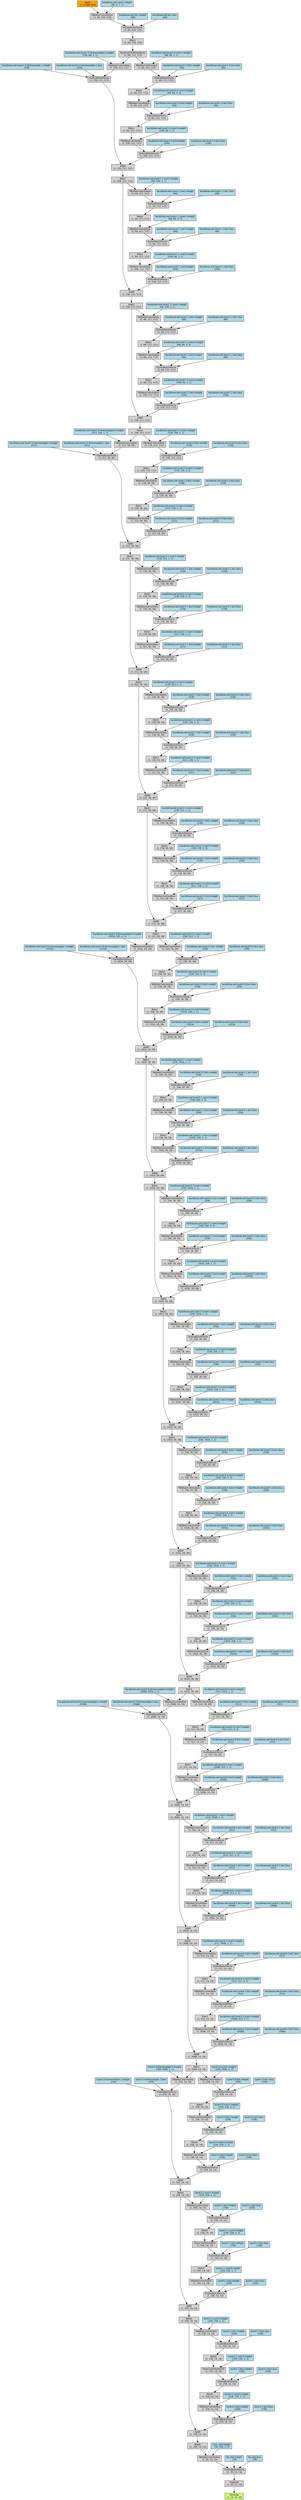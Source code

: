 digraph {
	graph [size="123.0,123.0"]
	node [align=left fontsize=12 height=0.2 ranksep=0.1 shape=box style=filled]
	140323826171856 [label="Permute
 (1, 14, 14, 30)" fillcolor=darkolivegreen1]
	140323826171632 -> 140323826171856
	140323826171632 [label="Sigmoid
 (1, 30, 14, 14)"]
	140323826171464 -> 140323826171632
	140323826171464 [label="NativeBatchNorm
 (1, 30, 14, 14)"]
	140323826171072 -> 140323826171464
	140323826171072 [label="MkldnnConvolution
 (1, 30, 14, 14)"]
	140323826170904 -> 140323826171072
	140323826170904 [label="Relu0
 (1, 256, 14, 14)"]
	140323826170736 -> 140323826170904
	140323826170736 [label="Add0
 (1, 256, 14, 14)"]
	140323826170232 -> 140323826170736
	140323826170232 [label="NativeBatchNorm
 (1, 256, 14, 14)"]
	140323826170288 -> 140323826170232
	140323826170288 [label="MkldnnConvolution
 (1, 256, 14, 14)"]
	140323826170008 -> 140323826170288
	140323826170008 [label="Relu0
 (1, 256, 14, 14)"]
	140323826169448 -> 140323826170008
	140323826169448 [label="NativeBatchNorm
 (1, 256, 14, 14)"]
	140323826169560 -> 140323826169448
	140323826169560 [label="ThnnConvDilated2D
 (1, 256, 14, 14)"]
	140323826169280 -> 140323826169560
	140323826169280 [label="Relu0
 (1, 256, 14, 14)"]
	140323826169000 -> 140323826169280
	140323826169000 [label="NativeBatchNorm
 (1, 256, 14, 14)"]
	140323826168776 -> 140323826169000
	140323826168776 [label="MkldnnConvolution
 (1, 256, 14, 14)"]
	140323826170456 -> 140323826168776
	140323826170456 [label="Relu0
 (1, 256, 14, 14)"]
	140323826168272 -> 140323826170456
	140323826168272 [label="Add0
 (1, 256, 14, 14)"]
	140324125314464 -> 140323826168272
	140324125314464 [label="NativeBatchNorm
 (1, 256, 14, 14)"]
	140324125313624 -> 140324125314464
	140324125313624 [label="MkldnnConvolution
 (1, 256, 14, 14)"]
	140324125314800 -> 140324125313624
	140324125314800 [label="Relu0
 (1, 256, 14, 14)"]
	140323826134544 -> 140324125314800
	140323826134544 [label="NativeBatchNorm
 (1, 256, 14, 14)"]
	140323826134264 -> 140323826134544
	140323826134264 [label="ThnnConvDilated2D
 (1, 256, 14, 14)"]
	140323826133648 -> 140323826134264
	140323826133648 [label="Relu0
 (1, 256, 14, 14)"]
	140323826132920 -> 140323826133648
	140323826132920 [label="NativeBatchNorm
 (1, 256, 14, 14)"]
	140323826132528 -> 140323826132920
	140323826132528 [label="MkldnnConvolution
 (1, 256, 14, 14)"]
	140324125314632 -> 140323826132528
	140324125314632 [label="Relu0
 (1, 256, 14, 14)"]
	140323826131352 -> 140324125314632
	140323826131352 [label="Add0
 (1, 256, 14, 14)"]
	140324083326760 -> 140323826131352
	140324083326760 [label="NativeBatchNorm
 (1, 256, 14, 14)"]
	140324083326312 -> 140324083326760
	140324083326312 [label="MkldnnConvolution
 (1, 256, 14, 14)"]
	140324083325696 -> 140324083326312
	140324083325696 [label="Relu0
 (1, 256, 14, 14)"]
	140324083324968 -> 140324083325696
	140324083324968 [label="NativeBatchNorm
 (1, 256, 14, 14)"]
	140324083324408 -> 140324083324968
	140324083324408 [label="ThnnConvDilated2D
 (1, 256, 14, 14)"]
	140324083323008 -> 140324083324408
	140324083323008 [label="Relu0
 (1, 256, 14, 14)"]
	140324083323344 -> 140324083323008
	140324083323344 [label="NativeBatchNorm
 (1, 256, 14, 14)"]
	140324083294104 -> 140324083323344
	140324083294104 [label="MkldnnConvolution
 (1, 256, 14, 14)"]
	140324083293488 -> 140324083294104
	140324083293488 [label="Relu1
 (1, 2048, 14, 14)"]
	140324083292704 -> 140324083293488
	140324083292704 [label="Add0
 (1, 2048, 14, 14)"]
	140324083292312 -> 140324083292704
	140324083292312 [label="NativeBatchNorm
 (1, 2048, 14, 14)"]
	140324083291752 -> 140324083292312
	140324083291752 [label="MkldnnConvolution
 (1, 2048, 14, 14)"]
	140324083291136 -> 140324083291752
	140324083291136 [label="Relu1
 (1, 512, 14, 14)"]
	140324083290520 -> 140324083291136
	140324083290520 [label="NativeBatchNorm
 (1, 512, 14, 14)"]
	140324083257184 -> 140324083290520
	140324083257184 [label="MkldnnConvolution
 (1, 512, 14, 14)"]
	140324083256568 -> 140324083257184
	140324083256568 [label="Relu1
 (1, 512, 14, 14)"]
	140324083255952 -> 140324083256568
	140324083255952 [label="NativeBatchNorm
 (1, 512, 14, 14)"]
	140324083255560 -> 140324083255952
	140324083255560 [label="MkldnnConvolution
 (1, 512, 14, 14)"]
	140324083291304 -> 140324083255560
	140324083291304 [label="Relu1
 (1, 2048, 14, 14)"]
	140324083254384 -> 140324083291304
	140324083254384 [label="Add0
 (1, 2048, 14, 14)"]
	140324083253936 -> 140324083254384
	140324083253936 [label="NativeBatchNorm
 (1, 2048, 14, 14)"]
	140324083215888 -> 140324083253936
	140324083215888 [label="MkldnnConvolution
 (1, 2048, 14, 14)"]
	140324083215720 -> 140324083215888
	140324083215720 [label="Relu1
 (1, 512, 14, 14)"]
	140324083215104 -> 140324083215720
	140324083215104 [label="NativeBatchNorm
 (1, 512, 14, 14)"]
	140324083214712 -> 140324083215104
	140324083214712 [label="MkldnnConvolution
 (1, 512, 14, 14)"]
	140324083213536 -> 140324083214712
	140324083213536 [label="Relu1
 (1, 512, 14, 14)"]
	140324083212920 -> 140324083213536
	140324083212920 [label="NativeBatchNorm
 (1, 512, 14, 14)"]
	140324083213088 -> 140324083212920
	140324083213088 [label="MkldnnConvolution
 (1, 512, 14, 14)"]
	140324083253768 -> 140324083213088
	140324083253768 [label="Relu1
 (1, 2048, 14, 14)"]
	140324083191256 -> 140324083253768
	140324083191256 [label="Add0
 (1, 2048, 14, 14)"]
	140324083190808 -> 140324083191256
	140324083190808 [label="NativeBatchNorm
 (1, 2048, 14, 14)"]
	140324083190248 -> 140324083190808
	140324083190248 [label="MkldnnConvolution
 (1, 2048, 14, 14)"]
	140324083189520 -> 140324083190248
	140324083189520 [label="Relu1
 (1, 512, 14, 14)"]
	140324083188904 -> 140324083189520
	140324083188904 [label="NativeBatchNorm
 (1, 512, 14, 14)"]
	140324083188624 -> 140324083188904
	140324083188624 [label="MkldnnConvolution
 (1, 512, 14, 14)"]
	140324083187840 -> 140324083188624
	140324083187840 [label="Relu1
 (1, 512, 28, 28)"]
	140324124947176 -> 140324083187840
	140324124947176 [label="NativeBatchNorm
 (1, 512, 28, 28)"]
	140324124947568 -> 140324124947176
	140324124947568 [label="MkldnnConvolution
 (1, 512, 28, 28)"]
	140324124948184 -> 140324124947568
	140324124948184 [label="Relu1
 (1, 1024, 28, 28)"]
	140324124948800 -> 140324124948184
	140324124948800 [label="Add0
 (1, 1024, 28, 28)"]
	140324124949472 -> 140324124948800
	140324124949472 [label="NativeBatchNorm
 (1, 1024, 28, 28)"]
	140324124949920 -> 140324124949472
	140324124949920 [label="MkldnnConvolution
 (1, 1024, 28, 28)"]
	140324124950368 -> 140324124949920
	140324124950368 [label="Relu1
 (1, 256, 28, 28)"]
	140324125049520 -> 140324124950368
	140324125049520 [label="NativeBatchNorm
 (1, 256, 28, 28)"]
	140324125050024 -> 140324125049520
	140324125050024 [label="MkldnnConvolution
 (1, 256, 28, 28)"]
	140324125050640 -> 140324125050024
	140324125050640 [label="Relu1
 (1, 256, 28, 28)"]
	140324125051256 -> 140324125050640
	140324125051256 [label="NativeBatchNorm
 (1, 256, 28, 28)"]
	140324125051760 -> 140324125051256
	140324125051760 [label="MkldnnConvolution
 (1, 256, 28, 28)"]
	140324124949528 -> 140324125051760
	140324124949528 [label="Relu1
 (1, 1024, 28, 28)"]
	140324125052824 -> 140324124949528
	140324125052824 [label="Add0
 (1, 1024, 28, 28)"]
	140324083089928 -> 140324125052824
	140324083089928 [label="NativeBatchNorm
 (1, 1024, 28, 28)"]
	140324083090488 -> 140324083089928
	140324083090488 [label="MkldnnConvolution
 (1, 1024, 28, 28)"]
	140324083091104 -> 140324083090488
	140324083091104 [label="Relu1
 (1, 256, 28, 28)"]
	140324083091720 -> 140324083091104
	140324083091720 [label="NativeBatchNorm
 (1, 256, 28, 28)"]
	140324083092224 -> 140324083091720
	140324083092224 [label="MkldnnConvolution
 (1, 256, 28, 28)"]
	140324083092840 -> 140324083092224
	140324083092840 [label="Relu1
 (1, 256, 28, 28)"]
	140324083093456 -> 140324083092840
	140324083093456 [label="NativeBatchNorm
 (1, 256, 28, 28)"]
	140324083114392 -> 140324083093456
	140324083114392 [label="MkldnnConvolution
 (1, 256, 28, 28)"]
	140324083089984 -> 140324083114392
	140324083089984 [label="Relu1
 (1, 1024, 28, 28)"]
	140324083115568 -> 140324083089984
	140324083115568 [label="Add0
 (1, 1024, 28, 28)"]
	140324083116016 -> 140324083115568
	140324083116016 [label="NativeBatchNorm
 (1, 1024, 28, 28)"]
	140324083116688 -> 140324083116016
	140324083116688 [label="MkldnnConvolution
 (1, 1024, 28, 28)"]
	140324083117304 -> 140324083116688
	140324083117304 [label="Relu1
 (1, 256, 28, 28)"]
	140324083117920 -> 140324083117304
	140324083117920 [label="NativeBatchNorm
 (1, 256, 28, 28)"]
	140324125040768 -> 140324083117920
	140324125040768 [label="MkldnnConvolution
 (1, 256, 28, 28)"]
	140324125041160 -> 140324125040768
	140324125041160 [label="Relu1
 (1, 256, 28, 28)"]
	140324125041608 -> 140324125041160
	140324125041608 [label="NativeBatchNorm
 (1, 256, 28, 28)"]
	140324125042112 -> 140324125041608
	140324125042112 [label="MkldnnConvolution
 (1, 256, 28, 28)"]
	140324083116184 -> 140324125042112
	140324083116184 [label="Relu1
 (1, 1024, 28, 28)"]
	140324125043288 -> 140324083116184
	140324125043288 [label="Add0
 (1, 1024, 28, 28)"]
	140324125043848 -> 140324125043288
	140324125043848 [label="NativeBatchNorm
 (1, 1024, 28, 28)"]
	140324125044408 -> 140324125043848
	140324125044408 [label="MkldnnConvolution
 (1, 1024, 28, 28)"]
	140324125040824 -> 140324125044408
	140324125040824 [label="Relu1
 (1, 256, 28, 28)"]
	140324083154280 -> 140324125040824
	140324083154280 [label="NativeBatchNorm
 (1, 256, 28, 28)"]
	140324083153888 -> 140324083154280
	140324083153888 [label="MkldnnConvolution
 (1, 256, 28, 28)"]
	140324083153272 -> 140324083153888
	140324083153272 [label="Relu1
 (1, 256, 28, 28)"]
	140324083152656 -> 140324083153272
	140324083152656 [label="NativeBatchNorm
 (1, 256, 28, 28)"]
	140324083151144 -> 140324083152656
	140324083151144 [label="MkldnnConvolution
 (1, 256, 28, 28)"]
	140324125043904 -> 140324083151144
	140324125043904 [label="Relu1
 (1, 1024, 28, 28)"]
	140324083152320 -> 140324125043904
	140324083152320 [label="Add0
 (1, 1024, 28, 28)"]
	140324083179760 -> 140324083152320
	140324083179760 [label="NativeBatchNorm
 (1, 1024, 28, 28)"]
	140324083179984 -> 140324083179760
	140324083179984 [label="MkldnnConvolution
 (1, 1024, 28, 28)"]
	140324083180264 -> 140324083179984
	140324083180264 [label="Relu1
 (1, 256, 28, 28)"]
	140324083180544 -> 140324083180264
	140324083180544 [label="NativeBatchNorm
 (1, 256, 28, 28)"]
	140324083180712 -> 140324083180544
	140324083180712 [label="MkldnnConvolution
 (1, 256, 28, 28)"]
	140324083180992 -> 140324083180712
	140324083180992 [label="Relu1
 (1, 256, 28, 28)"]
	140324083181272 -> 140324083180992
	140324083181272 [label="NativeBatchNorm
 (1, 256, 28, 28)"]
	140324083181440 -> 140324083181272
	140324083181440 [label="MkldnnConvolution
 (1, 256, 28, 28)"]
	140324083179816 -> 140324083181440
	140324083179816 [label="Relu1
 (1, 1024, 28, 28)"]
	140324083181944 -> 140324083179816
	140324083181944 [label="Add0
 (1, 1024, 28, 28)"]
	140324083182168 -> 140324083181944
	140324083182168 [label="NativeBatchNorm
 (1, 1024, 28, 28)"]
	140324083182392 -> 140324083182168
	140324083182392 [label="MkldnnConvolution
 (1, 1024, 28, 28)"]
	140324083182672 -> 140324083182392
	140324083182672 [label="Relu1
 (1, 256, 28, 28)"]
	140324083182952 -> 140324083182672
	140324083182952 [label="NativeBatchNorm
 (1, 256, 28, 28)"]
	140324083183120 -> 140324083182952
	140324083183120 [label="MkldnnConvolution
 (1, 256, 28, 28)"]
	140324083183400 -> 140324083183120
	140324083183400 [label="Relu1
 (1, 256, 56, 56)"]
	140324083249280 -> 140324083183400
	140324083249280 [label="NativeBatchNorm
 (1, 256, 56, 56)"]
	140324083249448 -> 140324083249280
	140324083249448 [label="MkldnnConvolution
 (1, 256, 56, 56)"]
	140324083249728 -> 140324083249448
	140324083249728 [label="Relu1
 (1, 512, 56, 56)"]
	140324083250008 -> 140324083249728
	140324083250008 [label="Add0
 (1, 512, 56, 56)"]
	140324083250232 -> 140324083250008
	140324083250232 [label="NativeBatchNorm
 (1, 512, 56, 56)"]
	140324083250456 -> 140324083250232
	140324083250456 [label="MkldnnConvolution
 (1, 512, 56, 56)"]
	140324083250736 -> 140324083250456
	140324083250736 [label="Relu1
 (1, 128, 56, 56)"]
	140324083251016 -> 140324083250736
	140324083251016 [label="NativeBatchNorm
 (1, 128, 56, 56)"]
	140324083251184 -> 140324083251016
	140324083251184 [label="MkldnnConvolution
 (1, 128, 56, 56)"]
	140324083251464 -> 140324083251184
	140324083251464 [label="Relu1
 (1, 128, 56, 56)"]
	140324083251744 -> 140324083251464
	140324083251744 [label="NativeBatchNorm
 (1, 128, 56, 56)"]
	140324083251912 -> 140324083251744
	140324083251912 [label="MkldnnConvolution
 (1, 128, 56, 56)"]
	140324083250288 -> 140324083251912
	140324083250288 [label="Relu1
 (1, 512, 56, 56)"]
	140324083252416 -> 140324083250288
	140324083252416 [label="Add0
 (1, 512, 56, 56)"]
	140324083252640 -> 140324083252416
	140324083252640 [label="NativeBatchNorm
 (1, 512, 56, 56)"]
	140324083252864 -> 140324083252640
	140324083252864 [label="MkldnnConvolution
 (1, 512, 56, 56)"]
	140324083253144 -> 140324083252864
	140324083253144 [label="Relu1
 (1, 128, 56, 56)"]
	140324083294448 -> 140324083253144
	140324083294448 [label="NativeBatchNorm
 (1, 128, 56, 56)"]
	140324083294616 -> 140324083294448
	140324083294616 [label="MkldnnConvolution
 (1, 128, 56, 56)"]
	140324083294896 -> 140324083294616
	140324083294896 [label="Relu1
 (1, 128, 56, 56)"]
	140324083295176 -> 140324083294896
	140324083295176 [label="NativeBatchNorm
 (1, 128, 56, 56)"]
	140324083295344 -> 140324083295176
	140324083295344 [label="MkldnnConvolution
 (1, 128, 56, 56)"]
	140324083252696 -> 140324083295344
	140324083252696 [label="Relu1
 (1, 512, 56, 56)"]
	140324083295848 -> 140324083252696
	140324083295848 [label="Add0
 (1, 512, 56, 56)"]
	140324083296072 -> 140324083295848
	140324083296072 [label="NativeBatchNorm
 (1, 512, 56, 56)"]
	140324083296296 -> 140324083296072
	140324083296296 [label="MkldnnConvolution
 (1, 512, 56, 56)"]
	140324083296576 -> 140324083296296
	140324083296576 [label="Relu1
 (1, 128, 56, 56)"]
	140324083296856 -> 140324083296576
	140324083296856 [label="NativeBatchNorm
 (1, 128, 56, 56)"]
	140324083297024 -> 140324083296856
	140324083297024 [label="MkldnnConvolution
 (1, 128, 56, 56)"]
	140324083297304 -> 140324083297024
	140324083297304 [label="Relu1
 (1, 128, 56, 56)"]
	140324083297584 -> 140324083297304
	140324083297584 [label="NativeBatchNorm
 (1, 128, 56, 56)"]
	140324083297752 -> 140324083297584
	140324083297752 [label="MkldnnConvolution
 (1, 128, 56, 56)"]
	140324083296128 -> 140324083297752
	140324083296128 [label="Relu1
 (1, 512, 56, 56)"]
	140324083298256 -> 140324083296128
	140324083298256 [label="Add0
 (1, 512, 56, 56)"]
	140324083257584 -> 140324083298256
	140324083257584 [label="NativeBatchNorm
 (1, 512, 56, 56)"]
	140324083257808 -> 140324083257584
	140324083257808 [label="MkldnnConvolution
 (1, 512, 56, 56)"]
	140324083258088 -> 140324083257808
	140324083258088 [label="Relu1
 (1, 128, 56, 56)"]
	140324083258368 -> 140324083258088
	140324083258368 [label="NativeBatchNorm
 (1, 128, 56, 56)"]
	140324083258536 -> 140324083258368
	140324083258536 [label="MkldnnConvolution
 (1, 128, 56, 56)"]
	140324083258816 -> 140324083258536
	140324083258816 [label="Relu1
 (1, 128, 112, 112)"]
	140324083259096 -> 140324083258816
	140324083259096 [label="NativeBatchNorm
 (1, 128, 112, 112)"]
	140324083259264 -> 140324083259096
	140324083259264 [label="MkldnnConvolution
 (1, 128, 112, 112)"]
	140324083259544 -> 140324083259264
	140324083259544 [label="Relu1
 (1, 256, 112, 112)"]
	140324083259824 -> 140324083259544
	140324083259824 [label="Add0
 (1, 256, 112, 112)"]
	140324083260048 -> 140324083259824
	140324083260048 [label="NativeBatchNorm
 (1, 256, 112, 112)"]
	140324083260272 -> 140324083260048
	140324083260272 [label="MkldnnConvolution
 (1, 256, 112, 112)"]
	140324083260552 -> 140324083260272
	140324083260552 [label="Relu1
 (1, 64, 112, 112)"]
	140324083260832 -> 140324083260552
	140324083260832 [label="NativeBatchNorm
 (1, 64, 112, 112)"]
	140324083261000 -> 140324083260832
	140324083261000 [label="MkldnnConvolution
 (1, 64, 112, 112)"]
	140324083261280 -> 140324083261000
	140324083261280 [label="Relu1
 (1, 64, 112, 112)"]
	140323826118840 -> 140324083261280
	140323826118840 [label="NativeBatchNorm
 (1, 64, 112, 112)"]
	140323826119008 -> 140323826118840
	140323826119008 [label="MkldnnConvolution
 (1, 64, 112, 112)"]
	140324083260104 -> 140323826119008
	140324083260104 [label="Relu1
 (1, 256, 112, 112)"]
	140323826119512 -> 140324083260104
	140323826119512 [label="Add0
 (1, 256, 112, 112)"]
	140323826119736 -> 140323826119512
	140323826119736 [label="NativeBatchNorm
 (1, 256, 112, 112)"]
	140323826119960 -> 140323826119736
	140323826119960 [label="MkldnnConvolution
 (1, 256, 112, 112)"]
	140323826120240 -> 140323826119960
	140323826120240 [label="Relu1
 (1, 64, 112, 112)"]
	140323826120520 -> 140323826120240
	140323826120520 [label="NativeBatchNorm
 (1, 64, 112, 112)"]
	140323826120688 -> 140323826120520
	140323826120688 [label="MkldnnConvolution
 (1, 64, 112, 112)"]
	140323826120968 -> 140323826120688
	140323826120968 [label="Relu1
 (1, 64, 112, 112)"]
	140323826121248 -> 140323826120968
	140323826121248 [label="NativeBatchNorm
 (1, 64, 112, 112)"]
	140323826121416 -> 140323826121248
	140323826121416 [label="MkldnnConvolution
 (1, 64, 112, 112)"]
	140323826119792 -> 140323826121416
	140323826119792 [label="Relu1
 (1, 256, 112, 112)"]
	140323826121920 -> 140323826119792
	140323826121920 [label="Add0
 (1, 256, 112, 112)"]
	140323826122144 -> 140323826121920
	140323826122144 [label="NativeBatchNorm
 (1, 256, 112, 112)"]
	140323826122368 -> 140323826122144
	140323826122368 [label="MkldnnConvolution
 (1, 256, 112, 112)"]
	140323826122648 -> 140323826122368
	140323826122648 [label="Relu1
 (1, 64, 112, 112)"]
	140323826192624 -> 140323826122648
	140323826192624 [label="NativeBatchNorm
 (1, 64, 112, 112)"]
	140323826192792 -> 140323826192624
	140323826192792 [label="MkldnnConvolution
 (1, 64, 112, 112)"]
	140323826193072 -> 140323826192792
	140323826193072 [label="Relu1
 (1, 64, 112, 112)"]
	140323826193352 -> 140323826193072
	140323826193352 [label="NativeBatchNorm
 (1, 64, 112, 112)"]
	140323826193520 -> 140323826193352
	140323826193520 [label="MkldnnConvolution
 (1, 64, 112, 112)"]
	140323826193800 -> 140323826193520
	140323826193800 [label="MaxPool2DWithIndices
 (1, 64, 112, 112)"]
	140323826194024 -> 140323826193800
	140323826194024 [label="Relu1
 (1, 64, 224, 224)"]
	140323826194248 -> 140323826194024
	140323826194248 [label="NativeBatchNorm
 (1, 64, 224, 224)"]
	140323826194416 -> 140323826194248
	140323826194416 [label="MkldnnConvolution
 (1, 64, 224, 224)"]
	10422432 -> 140323826194416
	10422432 [label="input
 (1, 3, 448, 448)" fillcolor=orange]
	140323826194696 -> 140323826194416
	140323826194696 [label="backbone.net.conv1.weight
 (64, 3, 7, 7)" fillcolor=lightblue]
	140323826194472 -> 140323826194248
	140323826194472 [label="backbone.net.bn1.weight
 (64)" fillcolor=lightblue]
	140323826194528 -> 140323826194248
	140323826194528 [label="backbone.net.bn1.bias
 (64)" fillcolor=lightblue]
	140323826193856 -> 140323826193520
	140323826193856 [label="backbone.net.layer1.0.conv1.weight
 (64, 64, 1, 1)" fillcolor=lightblue]
	140323826193576 -> 140323826193352
	140323826193576 [label="backbone.net.layer1.0.bn1.weight
 (64)" fillcolor=lightblue]
	140323826193632 -> 140323826193352
	140323826193632 [label="backbone.net.layer1.0.bn1.bias
 (64)" fillcolor=lightblue]
	140323826193128 -> 140323826192792
	140323826193128 [label="backbone.net.layer1.0.conv2.weight
 (64, 64, 3, 3)" fillcolor=lightblue]
	140323826192848 -> 140323826192624
	140323826192848 [label="backbone.net.layer1.0.bn2.weight
 (64)" fillcolor=lightblue]
	140323826192904 -> 140323826192624
	140323826192904 [label="backbone.net.layer1.0.bn2.bias
 (64)" fillcolor=lightblue]
	140323826122704 -> 140323826122368
	140323826122704 [label="backbone.net.layer1.0.conv3.weight
 (256, 64, 1, 1)" fillcolor=lightblue]
	140323826122424 -> 140323826122144
	140323826122424 [label="backbone.net.layer1.0.bn3.weight
 (256)" fillcolor=lightblue]
	140323826122480 -> 140323826122144
	140323826122480 [label="backbone.net.layer1.0.bn3.bias
 (256)" fillcolor=lightblue]
	140323826122200 -> 140323826121920
	140323826122200 [label="NativeBatchNorm
 (1, 256, 112, 112)"]
	140323826122536 -> 140323826122200
	140323826122536 [label="MkldnnConvolution
 (1, 256, 112, 112)"]
	140323826193800 -> 140323826122536
	140323826192512 -> 140323826122536
	140323826192512 [label="backbone.net.layer1.0.downsample.0.weight
 (256, 64, 1, 1)" fillcolor=lightblue]
	140323826122592 -> 140323826122200
	140323826122592 [label="backbone.net.layer1.0.downsample.1.weight
 (256)" fillcolor=lightblue]
	140323826122312 -> 140323826122200
	140323826122312 [label="backbone.net.layer1.0.downsample.1.bias
 (256)" fillcolor=lightblue]
	140323826121696 -> 140323826121416
	140323826121696 [label="backbone.net.layer1.1.conv1.weight
 (64, 256, 1, 1)" fillcolor=lightblue]
	140323826121472 -> 140323826121248
	140323826121472 [label="backbone.net.layer1.1.bn1.weight
 (64)" fillcolor=lightblue]
	140323826121528 -> 140323826121248
	140323826121528 [label="backbone.net.layer1.1.bn1.bias
 (64)" fillcolor=lightblue]
	140323826121024 -> 140323826120688
	140323826121024 [label="backbone.net.layer1.1.conv2.weight
 (64, 64, 3, 3)" fillcolor=lightblue]
	140323826120744 -> 140323826120520
	140323826120744 [label="backbone.net.layer1.1.bn2.weight
 (64)" fillcolor=lightblue]
	140323826120800 -> 140323826120520
	140323826120800 [label="backbone.net.layer1.1.bn2.bias
 (64)" fillcolor=lightblue]
	140323826120296 -> 140323826119960
	140323826120296 [label="backbone.net.layer1.1.conv3.weight
 (256, 64, 1, 1)" fillcolor=lightblue]
	140323826120016 -> 140323826119736
	140323826120016 [label="backbone.net.layer1.1.bn3.weight
 (256)" fillcolor=lightblue]
	140323826120072 -> 140323826119736
	140323826120072 [label="backbone.net.layer1.1.bn3.bias
 (256)" fillcolor=lightblue]
	140323826119792 -> 140323826119512
	140323826119288 -> 140323826119008
	140323826119288 [label="backbone.net.layer1.2.conv1.weight
 (64, 256, 1, 1)" fillcolor=lightblue]
	140323826119064 -> 140323826118840
	140323826119064 [label="backbone.net.layer1.2.bn1.weight
 (64)" fillcolor=lightblue]
	140323826119120 -> 140323826118840
	140323826119120 [label="backbone.net.layer1.2.bn1.bias
 (64)" fillcolor=lightblue]
	140324083261336 -> 140324083261000
	140324083261336 [label="backbone.net.layer1.2.conv2.weight
 (64, 64, 3, 3)" fillcolor=lightblue]
	140324083261056 -> 140324083260832
	140324083261056 [label="backbone.net.layer1.2.bn2.weight
 (64)" fillcolor=lightblue]
	140324083261112 -> 140324083260832
	140324083261112 [label="backbone.net.layer1.2.bn2.bias
 (64)" fillcolor=lightblue]
	140324083260608 -> 140324083260272
	140324083260608 [label="backbone.net.layer1.2.conv3.weight
 (256, 64, 1, 1)" fillcolor=lightblue]
	140324083260328 -> 140324083260048
	140324083260328 [label="backbone.net.layer1.2.bn3.weight
 (256)" fillcolor=lightblue]
	140324083260384 -> 140324083260048
	140324083260384 [label="backbone.net.layer1.2.bn3.bias
 (256)" fillcolor=lightblue]
	140324083260104 -> 140324083259824
	140324083259600 -> 140324083259264
	140324083259600 [label="backbone.net.layer2.0.conv1.weight
 (128, 256, 1, 1)" fillcolor=lightblue]
	140324083259320 -> 140324083259096
	140324083259320 [label="backbone.net.layer2.0.bn1.weight
 (128)" fillcolor=lightblue]
	140324083259376 -> 140324083259096
	140324083259376 [label="backbone.net.layer2.0.bn1.bias
 (128)" fillcolor=lightblue]
	140324083258872 -> 140324083258536
	140324083258872 [label="backbone.net.layer2.0.conv2.weight
 (128, 128, 3, 3)" fillcolor=lightblue]
	140324083258592 -> 140324083258368
	140324083258592 [label="backbone.net.layer2.0.bn2.weight
 (128)" fillcolor=lightblue]
	140324083258648 -> 140324083258368
	140324083258648 [label="backbone.net.layer2.0.bn2.bias
 (128)" fillcolor=lightblue]
	140324083258144 -> 140324083257808
	140324083258144 [label="backbone.net.layer2.0.conv3.weight
 (512, 128, 1, 1)" fillcolor=lightblue]
	140324083257864 -> 140324083257584
	140324083257864 [label="backbone.net.layer2.0.bn3.weight
 (512)" fillcolor=lightblue]
	140324083257920 -> 140324083257584
	140324083257920 [label="backbone.net.layer2.0.bn3.bias
 (512)" fillcolor=lightblue]
	140324083257640 -> 140324083298256
	140324083257640 [label="NativeBatchNorm
 (1, 512, 56, 56)"]
	140324083257976 -> 140324083257640
	140324083257976 [label="MkldnnConvolution
 (1, 512, 56, 56)"]
	140324083259544 -> 140324083257976
	140324083258256 -> 140324083257976
	140324083258256 [label="backbone.net.layer2.0.downsample.0.weight
 (512, 256, 1, 1)" fillcolor=lightblue]
	140324083258200 -> 140324083257640
	140324083258200 [label="backbone.net.layer2.0.downsample.1.weight
 (512)" fillcolor=lightblue]
	140324083258032 -> 140324083257640
	140324083258032 [label="backbone.net.layer2.0.downsample.1.bias
 (512)" fillcolor=lightblue]
	140324083298032 -> 140324083297752
	140324083298032 [label="backbone.net.layer2.1.conv1.weight
 (128, 512, 1, 1)" fillcolor=lightblue]
	140324083297808 -> 140324083297584
	140324083297808 [label="backbone.net.layer2.1.bn1.weight
 (128)" fillcolor=lightblue]
	140324083297864 -> 140324083297584
	140324083297864 [label="backbone.net.layer2.1.bn1.bias
 (128)" fillcolor=lightblue]
	140324083297360 -> 140324083297024
	140324083297360 [label="backbone.net.layer2.1.conv2.weight
 (128, 128, 3, 3)" fillcolor=lightblue]
	140324083297080 -> 140324083296856
	140324083297080 [label="backbone.net.layer2.1.bn2.weight
 (128)" fillcolor=lightblue]
	140324083297136 -> 140324083296856
	140324083297136 [label="backbone.net.layer2.1.bn2.bias
 (128)" fillcolor=lightblue]
	140324083296632 -> 140324083296296
	140324083296632 [label="backbone.net.layer2.1.conv3.weight
 (512, 128, 1, 1)" fillcolor=lightblue]
	140324083296352 -> 140324083296072
	140324083296352 [label="backbone.net.layer2.1.bn3.weight
 (512)" fillcolor=lightblue]
	140324083296408 -> 140324083296072
	140324083296408 [label="backbone.net.layer2.1.bn3.bias
 (512)" fillcolor=lightblue]
	140324083296128 -> 140324083295848
	140324083295624 -> 140324083295344
	140324083295624 [label="backbone.net.layer2.2.conv1.weight
 (128, 512, 1, 1)" fillcolor=lightblue]
	140324083295400 -> 140324083295176
	140324083295400 [label="backbone.net.layer2.2.bn1.weight
 (128)" fillcolor=lightblue]
	140324083295456 -> 140324083295176
	140324083295456 [label="backbone.net.layer2.2.bn1.bias
 (128)" fillcolor=lightblue]
	140324083294952 -> 140324083294616
	140324083294952 [label="backbone.net.layer2.2.conv2.weight
 (128, 128, 3, 3)" fillcolor=lightblue]
	140324083294672 -> 140324083294448
	140324083294672 [label="backbone.net.layer2.2.bn2.weight
 (128)" fillcolor=lightblue]
	140324083294728 -> 140324083294448
	140324083294728 [label="backbone.net.layer2.2.bn2.bias
 (128)" fillcolor=lightblue]
	140324083253200 -> 140324083252864
	140324083253200 [label="backbone.net.layer2.2.conv3.weight
 (512, 128, 1, 1)" fillcolor=lightblue]
	140324083252920 -> 140324083252640
	140324083252920 [label="backbone.net.layer2.2.bn3.weight
 (512)" fillcolor=lightblue]
	140324083252976 -> 140324083252640
	140324083252976 [label="backbone.net.layer2.2.bn3.bias
 (512)" fillcolor=lightblue]
	140324083252696 -> 140324083252416
	140324083252192 -> 140324083251912
	140324083252192 [label="backbone.net.layer2.3.conv1.weight
 (128, 512, 1, 1)" fillcolor=lightblue]
	140324083251968 -> 140324083251744
	140324083251968 [label="backbone.net.layer2.3.bn1.weight
 (128)" fillcolor=lightblue]
	140324083252024 -> 140324083251744
	140324083252024 [label="backbone.net.layer2.3.bn1.bias
 (128)" fillcolor=lightblue]
	140324083251520 -> 140324083251184
	140324083251520 [label="backbone.net.layer2.3.conv2.weight
 (128, 128, 3, 3)" fillcolor=lightblue]
	140324083251240 -> 140324083251016
	140324083251240 [label="backbone.net.layer2.3.bn2.weight
 (128)" fillcolor=lightblue]
	140324083251296 -> 140324083251016
	140324083251296 [label="backbone.net.layer2.3.bn2.bias
 (128)" fillcolor=lightblue]
	140324083250792 -> 140324083250456
	140324083250792 [label="backbone.net.layer2.3.conv3.weight
 (512, 128, 1, 1)" fillcolor=lightblue]
	140324083250512 -> 140324083250232
	140324083250512 [label="backbone.net.layer2.3.bn3.weight
 (512)" fillcolor=lightblue]
	140324083250568 -> 140324083250232
	140324083250568 [label="backbone.net.layer2.3.bn3.bias
 (512)" fillcolor=lightblue]
	140324083250288 -> 140324083250008
	140324083249784 -> 140324083249448
	140324083249784 [label="backbone.net.layer3.0.conv1.weight
 (256, 512, 1, 1)" fillcolor=lightblue]
	140324083249504 -> 140324083249280
	140324083249504 [label="backbone.net.layer3.0.bn1.weight
 (256)" fillcolor=lightblue]
	140324083249560 -> 140324083249280
	140324083249560 [label="backbone.net.layer3.0.bn1.bias
 (256)" fillcolor=lightblue]
	140324083183456 -> 140324083183120
	140324083183456 [label="backbone.net.layer3.0.conv2.weight
 (256, 256, 3, 3)" fillcolor=lightblue]
	140324083183176 -> 140324083182952
	140324083183176 [label="backbone.net.layer3.0.bn2.weight
 (256)" fillcolor=lightblue]
	140324083183232 -> 140324083182952
	140324083183232 [label="backbone.net.layer3.0.bn2.bias
 (256)" fillcolor=lightblue]
	140324083182728 -> 140324083182392
	140324083182728 [label="backbone.net.layer3.0.conv3.weight
 (1024, 256, 1, 1)" fillcolor=lightblue]
	140324083182448 -> 140324083182168
	140324083182448 [label="backbone.net.layer3.0.bn3.weight
 (1024)" fillcolor=lightblue]
	140324083182504 -> 140324083182168
	140324083182504 [label="backbone.net.layer3.0.bn3.bias
 (1024)" fillcolor=lightblue]
	140324083182224 -> 140324083181944
	140324083182224 [label="NativeBatchNorm
 (1, 1024, 28, 28)"]
	140324083182560 -> 140324083182224
	140324083182560 [label="MkldnnConvolution
 (1, 1024, 28, 28)"]
	140324083249728 -> 140324083182560
	140324083182840 -> 140324083182560
	140324083182840 [label="backbone.net.layer3.0.downsample.0.weight
 (1024, 512, 1, 1)" fillcolor=lightblue]
	140324083182784 -> 140324083182224
	140324083182784 [label="backbone.net.layer3.0.downsample.1.weight
 (1024)" fillcolor=lightblue]
	140324083182616 -> 140324083182224
	140324083182616 [label="backbone.net.layer3.0.downsample.1.bias
 (1024)" fillcolor=lightblue]
	140324083181720 -> 140324083181440
	140324083181720 [label="backbone.net.layer3.1.conv1.weight
 (256, 1024, 1, 1)" fillcolor=lightblue]
	140324083181496 -> 140324083181272
	140324083181496 [label="backbone.net.layer3.1.bn1.weight
 (256)" fillcolor=lightblue]
	140324083181552 -> 140324083181272
	140324083181552 [label="backbone.net.layer3.1.bn1.bias
 (256)" fillcolor=lightblue]
	140324083181048 -> 140324083180712
	140324083181048 [label="backbone.net.layer3.1.conv2.weight
 (256, 256, 3, 3)" fillcolor=lightblue]
	140324083180768 -> 140324083180544
	140324083180768 [label="backbone.net.layer3.1.bn2.weight
 (256)" fillcolor=lightblue]
	140324083180824 -> 140324083180544
	140324083180824 [label="backbone.net.layer3.1.bn2.bias
 (256)" fillcolor=lightblue]
	140324083180320 -> 140324083179984
	140324083180320 [label="backbone.net.layer3.1.conv3.weight
 (1024, 256, 1, 1)" fillcolor=lightblue]
	140324083180040 -> 140324083179760
	140324083180040 [label="backbone.net.layer3.1.bn3.weight
 (1024)" fillcolor=lightblue]
	140324083180096 -> 140324083179760
	140324083180096 [label="backbone.net.layer3.1.bn3.bias
 (1024)" fillcolor=lightblue]
	140324083179816 -> 140324083152320
	140324083151872 -> 140324083151144
	140324083151872 [label="backbone.net.layer3.2.conv1.weight
 (256, 1024, 1, 1)" fillcolor=lightblue]
	140324083151200 -> 140324083152656
	140324083151200 [label="backbone.net.layer3.2.bn1.weight
 (256)" fillcolor=lightblue]
	140324083151368 -> 140324083152656
	140324083151368 [label="backbone.net.layer3.2.bn1.bias
 (256)" fillcolor=lightblue]
	140324083153104 -> 140324083153888
	140324083153104 [label="backbone.net.layer3.2.conv2.weight
 (256, 256, 3, 3)" fillcolor=lightblue]
	140324083153720 -> 140324083154280
	140324083153720 [label="backbone.net.layer3.2.bn2.weight
 (256)" fillcolor=lightblue]
	140324083153496 -> 140324083154280
	140324083153496 [label="backbone.net.layer3.2.bn2.bias
 (256)" fillcolor=lightblue]
	140324083154224 -> 140324125044408
	140324083154224 [label="backbone.net.layer3.2.conv3.weight
 (1024, 256, 1, 1)" fillcolor=lightblue]
	140324125044576 -> 140324125043848
	140324125044576 [label="backbone.net.layer3.2.bn3.weight
 (1024)" fillcolor=lightblue]
	140324125044632 -> 140324125043848
	140324125044632 [label="backbone.net.layer3.2.bn3.bias
 (1024)" fillcolor=lightblue]
	140324125043904 -> 140324125043288
	140324125042728 -> 140324125042112
	140324125042728 [label="backbone.net.layer3.3.conv1.weight
 (256, 1024, 1, 1)" fillcolor=lightblue]
	140324125042280 -> 140324125041608
	140324125042280 [label="backbone.net.layer3.3.bn1.weight
 (256)" fillcolor=lightblue]
	140324125042336 -> 140324125041608
	140324125042336 [label="backbone.net.layer3.3.bn1.bias
 (256)" fillcolor=lightblue]
	140324125041216 -> 140324125040768
	140324125041216 [label="backbone.net.layer3.3.conv2.weight
 (256, 256, 3, 3)" fillcolor=lightblue]
	140324125040936 -> 140324083117920
	140324125040936 [label="backbone.net.layer3.3.bn2.weight
 (256)" fillcolor=lightblue]
	140324125040992 -> 140324083117920
	140324125040992 [label="backbone.net.layer3.3.bn2.bias
 (256)" fillcolor=lightblue]
	140324083117472 -> 140324083116688
	140324083117472 [label="backbone.net.layer3.3.conv3.weight
 (1024, 256, 1, 1)" fillcolor=lightblue]
	140324083116744 -> 140324083116016
	140324083116744 [label="backbone.net.layer3.3.bn3.weight
 (1024)" fillcolor=lightblue]
	140324083116800 -> 140324083116016
	140324083116800 [label="backbone.net.layer3.3.bn3.bias
 (1024)" fillcolor=lightblue]
	140324083116184 -> 140324083115568
	140324083115120 -> 140324083114392
	140324083115120 [label="backbone.net.layer3.4.conv1.weight
 (256, 1024, 1, 1)" fillcolor=lightblue]
	140324083114448 -> 140324083093456
	140324083114448 [label="backbone.net.layer3.4.bn1.weight
 (256)" fillcolor=lightblue]
	140324083114616 -> 140324083093456
	140324083114616 [label="backbone.net.layer3.4.bn1.bias
 (256)" fillcolor=lightblue]
	140324083093008 -> 140324083092224
	140324083093008 [label="backbone.net.layer3.4.conv2.weight
 (256, 256, 3, 3)" fillcolor=lightblue]
	140324083092280 -> 140324083091720
	140324083092280 [label="backbone.net.layer3.4.bn2.weight
 (256)" fillcolor=lightblue]
	140324083092336 -> 140324083091720
	140324083092336 [label="backbone.net.layer3.4.bn2.bias
 (256)" fillcolor=lightblue]
	140324083091272 -> 140324083090488
	140324083091272 [label="backbone.net.layer3.4.conv3.weight
 (1024, 256, 1, 1)" fillcolor=lightblue]
	140324083090656 -> 140324083089928
	140324083090656 [label="backbone.net.layer3.4.bn3.weight
 (1024)" fillcolor=lightblue]
	140324083090712 -> 140324083089928
	140324083090712 [label="backbone.net.layer3.4.bn3.bias
 (1024)" fillcolor=lightblue]
	140324083089984 -> 140324125052824
	140324125052376 -> 140324125051760
	140324125052376 [label="backbone.net.layer3.5.conv1.weight
 (256, 1024, 1, 1)" fillcolor=lightblue]
	140324125051816 -> 140324125051256
	140324125051816 [label="backbone.net.layer3.5.bn1.weight
 (256)" fillcolor=lightblue]
	140324125051872 -> 140324125051256
	140324125051872 [label="backbone.net.layer3.5.bn1.bias
 (256)" fillcolor=lightblue]
	140324125050808 -> 140324125050024
	140324125050808 [label="backbone.net.layer3.5.conv2.weight
 (256, 256, 3, 3)" fillcolor=lightblue]
	140324125050192 -> 140324125049520
	140324125050192 [label="backbone.net.layer3.5.bn2.weight
 (256)" fillcolor=lightblue]
	140324125050248 -> 140324125049520
	140324125050248 [label="backbone.net.layer3.5.bn2.bias
 (256)" fillcolor=lightblue]
	140324125048904 -> 140324124949920
	140324125048904 [label="backbone.net.layer3.5.conv3.weight
 (1024, 256, 1, 1)" fillcolor=lightblue]
	140324124950088 -> 140324124949472
	140324124950088 [label="backbone.net.layer3.5.bn3.weight
 (1024)" fillcolor=lightblue]
	140324124950256 -> 140324124949472
	140324124950256 [label="backbone.net.layer3.5.bn3.bias
 (1024)" fillcolor=lightblue]
	140324124949528 -> 140324124948800
	140324124948352 -> 140324124947568
	140324124948352 [label="backbone.net.layer4.0.conv1.weight
 (512, 1024, 1, 1)" fillcolor=lightblue]
	140324124947736 -> 140324124947176
	140324124947736 [label="backbone.net.layer4.0.bn1.weight
 (512)" fillcolor=lightblue]
	140324124947904 -> 140324124947176
	140324124947904 [label="backbone.net.layer4.0.bn1.bias
 (512)" fillcolor=lightblue]
	140324083187952 -> 140324083188624
	140324083187952 [label="backbone.net.layer4.0.conv2.weight
 (512, 512, 3, 3)" fillcolor=lightblue]
	140324083188456 -> 140324083188904
	140324083188456 [label="backbone.net.layer4.0.bn2.weight
 (512)" fillcolor=lightblue]
	140324083188288 -> 140324083188904
	140324083188288 [label="backbone.net.layer4.0.bn2.bias
 (512)" fillcolor=lightblue]
	140324083189464 -> 140324083190248
	140324083189464 [label="backbone.net.layer4.0.conv3.weight
 (2048, 512, 1, 1)" fillcolor=lightblue]
	140324083190192 -> 140324083190808
	140324083190192 [label="backbone.net.layer4.0.bn3.weight
 (2048)" fillcolor=lightblue]
	140324083189856 -> 140324083190808
	140324083189856 [label="backbone.net.layer4.0.bn3.bias
 (2048)" fillcolor=lightblue]
	140324083190640 -> 140324083191256
	140324083190640 [label="NativeBatchNorm
 (1, 2048, 14, 14)"]
	140324083189408 -> 140324083190640
	140324083189408 [label="MkldnnConvolution
 (1, 2048, 14, 14)"]
	140324124948184 -> 140324083189408
	140324083189240 -> 140324083189408
	140324083189240 [label="backbone.net.layer4.0.downsample.0.weight
 (2048, 1024, 1, 1)" fillcolor=lightblue]
	140324083188736 -> 140324083190640
	140324083188736 [label="backbone.net.layer4.0.downsample.1.weight
 (2048)" fillcolor=lightblue]
	140324083189688 -> 140324083190640
	140324083189688 [label="backbone.net.layer4.0.downsample.1.bias
 (2048)" fillcolor=lightblue]
	140324083212360 -> 140324083213088
	140324083212360 [label="backbone.net.layer4.1.conv1.weight
 (512, 2048, 1, 1)" fillcolor=lightblue]
	140324083212752 -> 140324083212920
	140324083212752 [label="backbone.net.layer4.1.bn1.weight
 (512)" fillcolor=lightblue]
	140324083212584 -> 140324083212920
	140324083212584 [label="backbone.net.layer4.1.bn1.bias
 (512)" fillcolor=lightblue]
	140324083213928 -> 140324083214712
	140324083213928 [label="backbone.net.layer4.1.conv2.weight
 (512, 512, 3, 3)" fillcolor=lightblue]
	140324083214656 -> 140324083215104
	140324083214656 [label="backbone.net.layer4.1.bn2.weight
 (512)" fillcolor=lightblue]
	140324083214488 -> 140324083215104
	140324083214488 [label="backbone.net.layer4.1.bn2.bias
 (512)" fillcolor=lightblue]
	140324083215552 -> 140324083215888
	140324083215552 [label="backbone.net.layer4.1.conv3.weight
 (2048, 512, 1, 1)" fillcolor=lightblue]
	140324083216280 -> 140324083253936
	140324083216280 [label="backbone.net.layer4.1.bn3.weight
 (2048)" fillcolor=lightblue]
	140324083216224 -> 140324083253936
	140324083216224 [label="backbone.net.layer4.1.bn3.bias
 (2048)" fillcolor=lightblue]
	140324083253768 -> 140324083254384
	140324083253992 -> 140324083255560
	140324083253992 [label="backbone.net.layer4.2.conv1.weight
 (512, 2048, 1, 1)" fillcolor=lightblue]
	140324083255504 -> 140324083255952
	140324083255504 [label="backbone.net.layer4.2.bn1.weight
 (512)" fillcolor=lightblue]
	140324083255336 -> 140324083255952
	140324083255336 [label="backbone.net.layer4.2.bn1.bias
 (512)" fillcolor=lightblue]
	140324083256400 -> 140324083257184
	140324083256400 [label="backbone.net.layer4.2.conv2.weight
 (512, 512, 3, 3)" fillcolor=lightblue]
	140324083257128 -> 140324083290520
	140324083257128 [label="backbone.net.layer4.2.bn2.weight
 (512)" fillcolor=lightblue]
	140324083256904 -> 140324083290520
	140324083256904 [label="backbone.net.layer4.2.bn2.bias
 (512)" fillcolor=lightblue]
	140324083290968 -> 140324083291752
	140324083290968 [label="backbone.net.layer4.2.conv3.weight
 (2048, 512, 1, 1)" fillcolor=lightblue]
	140324083291584 -> 140324083292312
	140324083291584 [label="backbone.net.layer4.2.bn3.weight
 (2048)" fillcolor=lightblue]
	140324083291528 -> 140324083292312
	140324083291528 [label="backbone.net.layer4.2.bn3.bias
 (2048)" fillcolor=lightblue]
	140324083291304 -> 140324083292704
	140324083292872 -> 140324083294104
	140324083292872 [label="layer5.0.conv1.weight
 (256, 2048, 1, 1)" fillcolor=lightblue]
	140324083293936 -> 140324083323344
	140324083293936 [label="layer5.0.bn1.weight
 (256)" fillcolor=lightblue]
	140324083293880 -> 140324083323344
	140324083293880 [label="layer5.0.bn1.bias
 (256)" fillcolor=lightblue]
	140324083323792 -> 140324083324408
	140324083323792 [label="layer5.0.conv2.weight
 (256, 256, 3, 3)" fillcolor=lightblue]
	140324083323960 -> 140324083324968
	140324083323960 [label="layer5.0.bn2.weight
 (256)" fillcolor=lightblue]
	140324083324240 -> 140324083324968
	140324083324240 [label="layer5.0.bn2.bias
 (256)" fillcolor=lightblue]
	140324083325528 -> 140324083326312
	140324083325528 [label="layer5.0.conv3.weight
 (256, 256, 1, 1)" fillcolor=lightblue]
	140324083326144 -> 140324083326760
	140324083326144 [label="layer5.0.bn3.weight
 (256)" fillcolor=lightblue]
	140324083325024 -> 140324083326760
	140324083325024 [label="layer5.0.bn3.bias
 (256)" fillcolor=lightblue]
	140324083326592 -> 140323826131352
	140324083326592 [label="NativeBatchNorm
 (1, 256, 14, 14)"]
	140324083325808 -> 140324083326592
	140324083325808 [label="MkldnnConvolution
 (1, 256, 14, 14)"]
	140324083293488 -> 140324083325808
	140324083325192 -> 140324083325808
	140324083325192 [label="layer5.0.downsample.0.weight
 (256, 2048, 1, 1)" fillcolor=lightblue]
	140324083325360 -> 140324083326592
	140324083325360 [label="layer5.0.downsample.1.weight
 (256)" fillcolor=lightblue]
	140324083325752 -> 140324083326592
	140324083325752 [label="layer5.0.downsample.1.bias
 (256)" fillcolor=lightblue]
	140323826131912 -> 140323826132528
	140323826131912 [label="layer5.1.conv1.weight
 (256, 256, 1, 1)" fillcolor=lightblue]
	140323826132360 -> 140323826132920
	140323826132360 [label="layer5.1.bn1.weight
 (256)" fillcolor=lightblue]
	140323826132192 -> 140323826132920
	140323826132192 [label="layer5.1.bn1.bias
 (256)" fillcolor=lightblue]
	140323826133480 -> 140323826134264
	140323826133480 [label="layer5.1.conv2.weight
 (256, 256, 3, 3)" fillcolor=lightblue]
	140323826134096 -> 140323826134544
	140323826134096 [label="layer5.1.bn2.weight
 (256)" fillcolor=lightblue]
	140323826132976 -> 140323826134544
	140323826132976 [label="layer5.1.bn2.bias
 (256)" fillcolor=lightblue]
	140324125314688 -> 140324125313624
	140324125314688 [label="layer5.1.conv3.weight
 (256, 256, 1, 1)" fillcolor=lightblue]
	140324125315024 -> 140324125314464
	140324125315024 [label="layer5.1.bn3.weight
 (256)" fillcolor=lightblue]
	140324125314744 -> 140324125314464
	140324125314744 [label="layer5.1.bn3.bias
 (256)" fillcolor=lightblue]
	140324125314632 -> 140323826168272
	140323826167880 -> 140323826168776
	140323826167880 [label="layer5.2.conv1.weight
 (256, 256, 1, 1)" fillcolor=lightblue]
	140323826168552 -> 140323826169000
	140323826168552 [label="layer5.2.bn1.weight
 (256)" fillcolor=lightblue]
	140323826168720 -> 140323826169000
	140323826168720 [label="layer5.2.bn1.bias
 (256)" fillcolor=lightblue]
	140323826169224 -> 140323826169560
	140323826169224 [label="layer5.2.conv2.weight
 (256, 256, 3, 3)" fillcolor=lightblue]
	140323826169504 -> 140323826169448
	140323826169504 [label="layer5.2.bn2.weight
 (256)" fillcolor=lightblue]
	140323826169392 -> 140323826169448
	140323826169392 [label="layer5.2.bn2.bias
 (256)" fillcolor=lightblue]
	140323826169896 -> 140323826170288
	140323826169896 [label="layer5.2.conv3.weight
 (256, 256, 1, 1)" fillcolor=lightblue]
	140323826170176 -> 140323826170232
	140323826170176 [label="layer5.2.bn3.weight
 (256)" fillcolor=lightblue]
	140323826169952 -> 140323826170232
	140323826169952 [label="layer5.2.bn3.bias
 (256)" fillcolor=lightblue]
	140323826170456 -> 140323826170736
	140323826170960 -> 140323826171072
	140323826170960 [label="conv_end.weight
 (30, 256, 3, 3)" fillcolor=lightblue]
	140323826171240 -> 140323826171464
	140323826171240 [label="bn_end.weight
 (30)" fillcolor=lightblue]
	140323826171184 -> 140323826171464
	140323826171184 [label="bn_end.bias
 (30)" fillcolor=lightblue]
}
